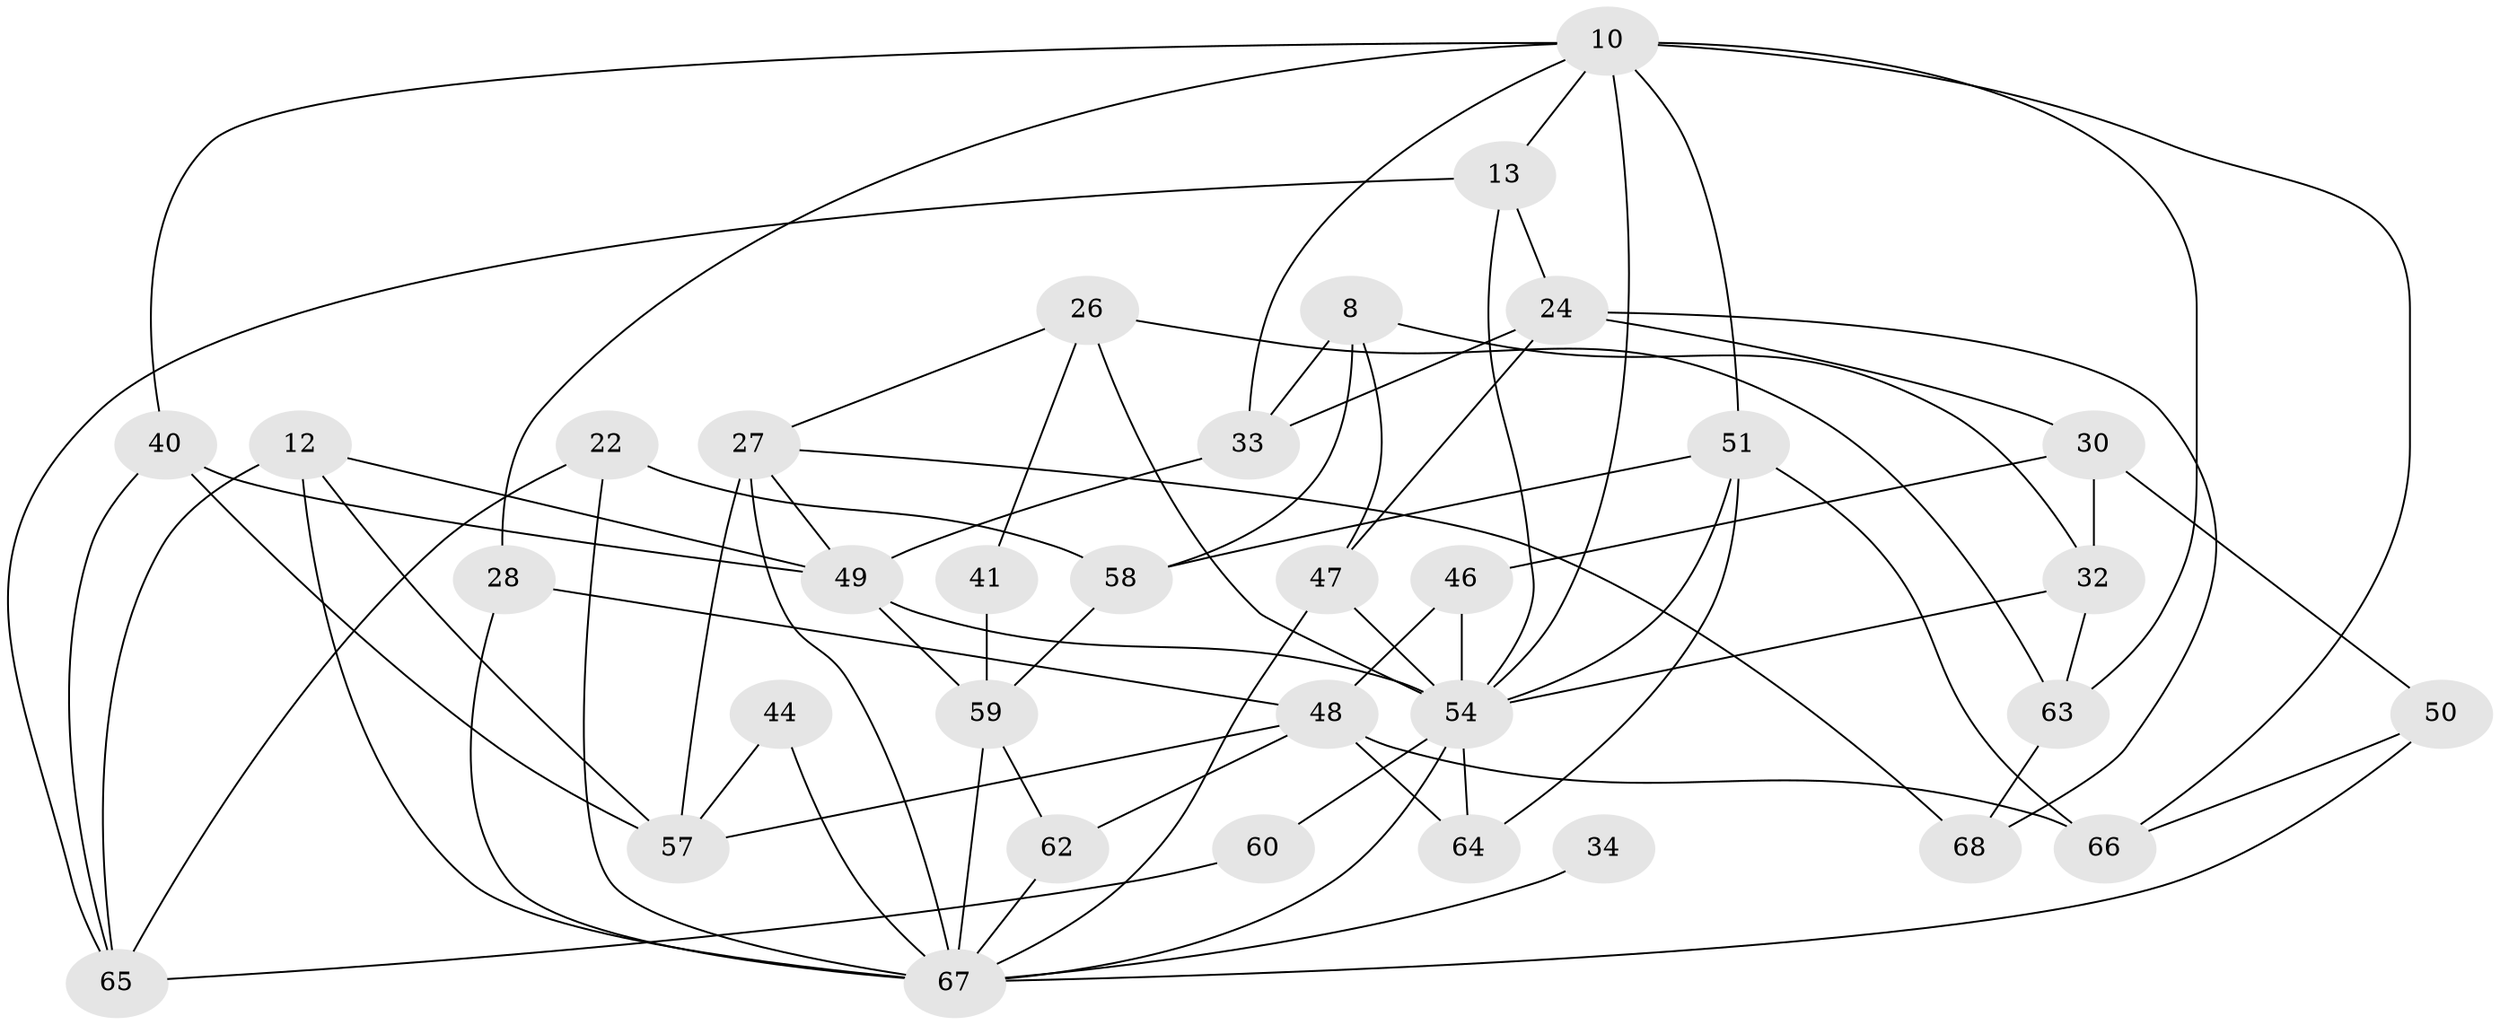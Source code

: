 // original degree distribution, {3: 0.29411764705882354, 5: 0.19117647058823528, 6: 0.08823529411764706, 9: 0.014705882352941176, 4: 0.29411764705882354, 2: 0.10294117647058823, 8: 0.014705882352941176}
// Generated by graph-tools (version 1.1) at 2025/50/03/09/25 04:50:23]
// undirected, 34 vertices, 74 edges
graph export_dot {
graph [start="1"]
  node [color=gray90,style=filled];
  8;
  10 [super="+5"];
  12;
  13;
  22;
  24;
  26;
  27 [super="+6"];
  28;
  30 [super="+25"];
  32 [super="+17"];
  33;
  34;
  40;
  41;
  44;
  46;
  47 [super="+31"];
  48 [super="+42"];
  49 [super="+39"];
  50 [super="+45"];
  51 [super="+1+23+36"];
  54 [super="+11+9+43"];
  57 [super="+21"];
  58 [super="+20"];
  59 [super="+19"];
  60;
  62 [super="+38"];
  63;
  64 [super="+37"];
  65 [super="+15+14"];
  66 [super="+35"];
  67 [super="+61+56+29+55"];
  68 [super="+52"];
  8 -- 33;
  8 -- 32;
  8 -- 47;
  8 -- 58;
  10 -- 13 [weight=2];
  10 -- 66;
  10 -- 33;
  10 -- 40;
  10 -- 54;
  10 -- 28;
  10 -- 63;
  10 -- 51 [weight=2];
  12 -- 49;
  12 -- 65 [weight=2];
  12 -- 57;
  12 -- 67 [weight=2];
  13 -- 65 [weight=2];
  13 -- 24;
  13 -- 54;
  22 -- 65;
  22 -- 58;
  22 -- 67;
  24 -- 33;
  24 -- 68;
  24 -- 47;
  24 -- 30;
  26 -- 63;
  26 -- 41;
  26 -- 54;
  26 -- 27;
  27 -- 67 [weight=3];
  27 -- 49;
  27 -- 57;
  27 -- 68;
  28 -- 67;
  28 -- 48;
  30 -- 32 [weight=2];
  30 -- 46;
  30 -- 50;
  32 -- 54 [weight=2];
  32 -- 63;
  33 -- 49 [weight=2];
  34 -- 67 [weight=2];
  40 -- 49;
  40 -- 57;
  40 -- 65;
  41 -- 59;
  44 -- 67 [weight=3];
  44 -- 57;
  46 -- 54;
  46 -- 48;
  47 -- 54 [weight=2];
  47 -- 67;
  48 -- 66 [weight=2];
  48 -- 57;
  48 -- 64;
  48 -- 62;
  49 -- 59 [weight=2];
  49 -- 54;
  50 -- 67 [weight=2];
  50 -- 66;
  51 -- 58 [weight=2];
  51 -- 64;
  51 -- 54 [weight=3];
  51 -- 66;
  54 -- 60 [weight=2];
  54 -- 67 [weight=3];
  54 -- 64;
  58 -- 59 [weight=2];
  59 -- 67 [weight=3];
  59 -- 62;
  60 -- 65 [weight=2];
  62 -- 67;
  63 -- 68;
}
